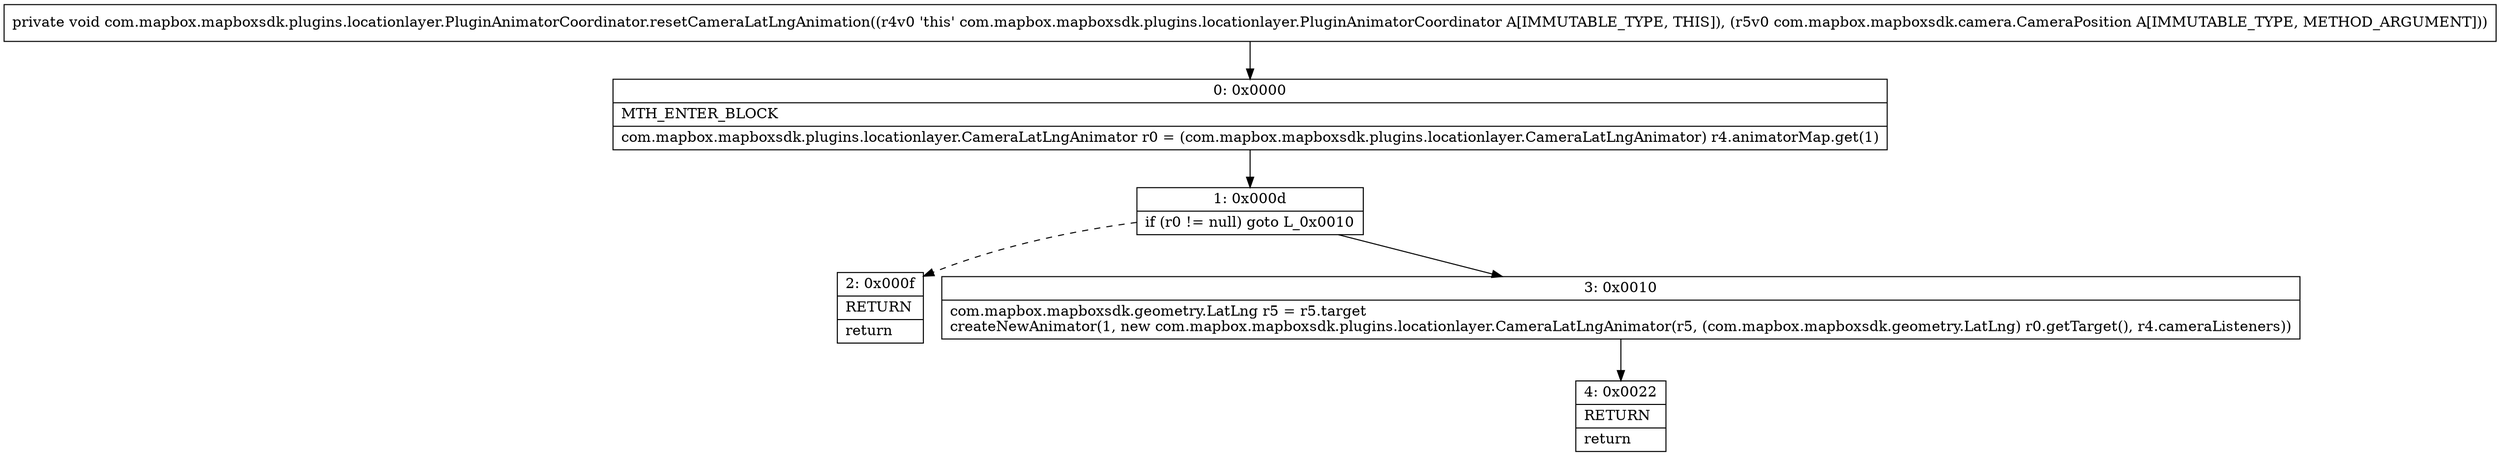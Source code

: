 digraph "CFG forcom.mapbox.mapboxsdk.plugins.locationlayer.PluginAnimatorCoordinator.resetCameraLatLngAnimation(Lcom\/mapbox\/mapboxsdk\/camera\/CameraPosition;)V" {
Node_0 [shape=record,label="{0\:\ 0x0000|MTH_ENTER_BLOCK\l|com.mapbox.mapboxsdk.plugins.locationlayer.CameraLatLngAnimator r0 = (com.mapbox.mapboxsdk.plugins.locationlayer.CameraLatLngAnimator) r4.animatorMap.get(1)\l}"];
Node_1 [shape=record,label="{1\:\ 0x000d|if (r0 != null) goto L_0x0010\l}"];
Node_2 [shape=record,label="{2\:\ 0x000f|RETURN\l|return\l}"];
Node_3 [shape=record,label="{3\:\ 0x0010|com.mapbox.mapboxsdk.geometry.LatLng r5 = r5.target\lcreateNewAnimator(1, new com.mapbox.mapboxsdk.plugins.locationlayer.CameraLatLngAnimator(r5, (com.mapbox.mapboxsdk.geometry.LatLng) r0.getTarget(), r4.cameraListeners))\l}"];
Node_4 [shape=record,label="{4\:\ 0x0022|RETURN\l|return\l}"];
MethodNode[shape=record,label="{private void com.mapbox.mapboxsdk.plugins.locationlayer.PluginAnimatorCoordinator.resetCameraLatLngAnimation((r4v0 'this' com.mapbox.mapboxsdk.plugins.locationlayer.PluginAnimatorCoordinator A[IMMUTABLE_TYPE, THIS]), (r5v0 com.mapbox.mapboxsdk.camera.CameraPosition A[IMMUTABLE_TYPE, METHOD_ARGUMENT])) }"];
MethodNode -> Node_0;
Node_0 -> Node_1;
Node_1 -> Node_2[style=dashed];
Node_1 -> Node_3;
Node_3 -> Node_4;
}

